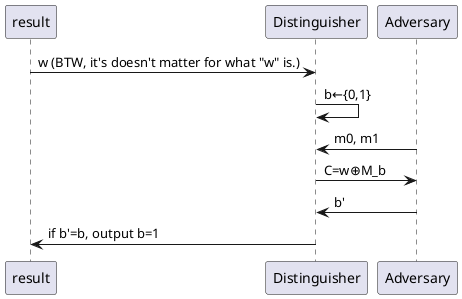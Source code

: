 @startuml
"result" -> Distinguisher: w (BTW, it's doesn't matter for what "w" is.)
"Distinguisher" -> "Distinguisher": b←{0,1}
Distinguisher <- Adversary: m0, m1
Distinguisher -> Adversary: C=w⊕M_b
Distinguisher <- Adversary: b'
Distinguisher -> "result": if b'=b, output b=1
@enduml
